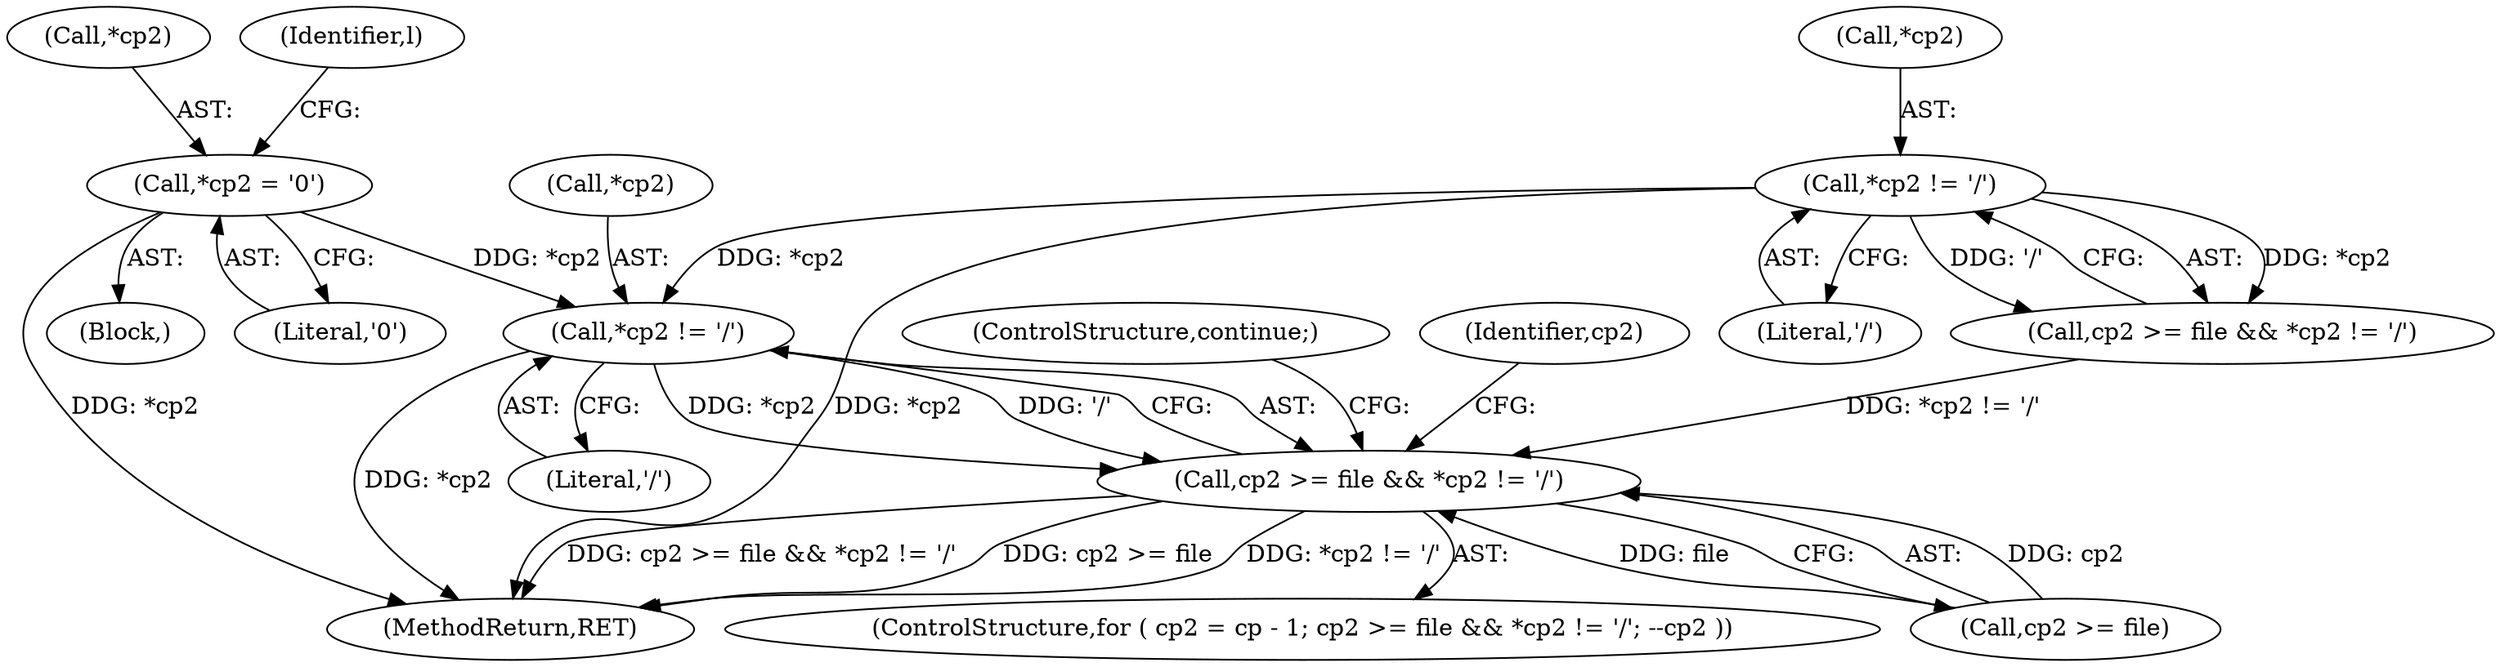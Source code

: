 digraph "0_sthttpd_c0dc63a49d8605649f1d8e4a96c9b468b0bff660@pointer" {
"1000268" [label="(Call,*cp2 != '/')"];
"1000222" [label="(Call,*cp2 != '/')"];
"1000280" [label="(Call,*cp2 = '\0')"];
"1000264" [label="(Call,cp2 >= file && *cp2 != '/')"];
"1000280" [label="(Call,*cp2 = '\0')"];
"1000284" [label="(MethodReturn,RET)"];
"1000277" [label="(Identifier,cp2)"];
"1000222" [label="(Call,*cp2 != '/')"];
"1000242" [label="(Identifier,l)"];
"1000271" [label="(Literal,'/')"];
"1000218" [label="(Call,cp2 >= file && *cp2 != '/')"];
"1000283" [label="(Literal,'\0')"];
"1000264" [label="(Call,cp2 >= file && *cp2 != '/')"];
"1000269" [label="(Call,*cp2)"];
"1000225" [label="(Literal,'/')"];
"1000265" [label="(Call,cp2 >= file)"];
"1000268" [label="(Call,*cp2 != '/')"];
"1000257" [label="(Block,)"];
"1000274" [label="(ControlStructure,continue;)"];
"1000258" [label="(ControlStructure,for ( cp2 = cp - 1; cp2 >= file && *cp2 != '/'; --cp2 ))"];
"1000223" [label="(Call,*cp2)"];
"1000281" [label="(Call,*cp2)"];
"1000268" -> "1000264"  [label="AST: "];
"1000268" -> "1000271"  [label="CFG: "];
"1000269" -> "1000268"  [label="AST: "];
"1000271" -> "1000268"  [label="AST: "];
"1000264" -> "1000268"  [label="CFG: "];
"1000268" -> "1000284"  [label="DDG: *cp2"];
"1000268" -> "1000264"  [label="DDG: *cp2"];
"1000268" -> "1000264"  [label="DDG: '/'"];
"1000222" -> "1000268"  [label="DDG: *cp2"];
"1000280" -> "1000268"  [label="DDG: *cp2"];
"1000222" -> "1000218"  [label="AST: "];
"1000222" -> "1000225"  [label="CFG: "];
"1000223" -> "1000222"  [label="AST: "];
"1000225" -> "1000222"  [label="AST: "];
"1000218" -> "1000222"  [label="CFG: "];
"1000222" -> "1000284"  [label="DDG: *cp2"];
"1000222" -> "1000218"  [label="DDG: *cp2"];
"1000222" -> "1000218"  [label="DDG: '/'"];
"1000280" -> "1000257"  [label="AST: "];
"1000280" -> "1000283"  [label="CFG: "];
"1000281" -> "1000280"  [label="AST: "];
"1000283" -> "1000280"  [label="AST: "];
"1000242" -> "1000280"  [label="CFG: "];
"1000280" -> "1000284"  [label="DDG: *cp2"];
"1000264" -> "1000258"  [label="AST: "];
"1000264" -> "1000265"  [label="CFG: "];
"1000265" -> "1000264"  [label="AST: "];
"1000274" -> "1000264"  [label="CFG: "];
"1000277" -> "1000264"  [label="CFG: "];
"1000264" -> "1000284"  [label="DDG: cp2 >= file"];
"1000264" -> "1000284"  [label="DDG: *cp2 != '/'"];
"1000264" -> "1000284"  [label="DDG: cp2 >= file && *cp2 != '/'"];
"1000265" -> "1000264"  [label="DDG: cp2"];
"1000265" -> "1000264"  [label="DDG: file"];
"1000218" -> "1000264"  [label="DDG: *cp2 != '/'"];
}
